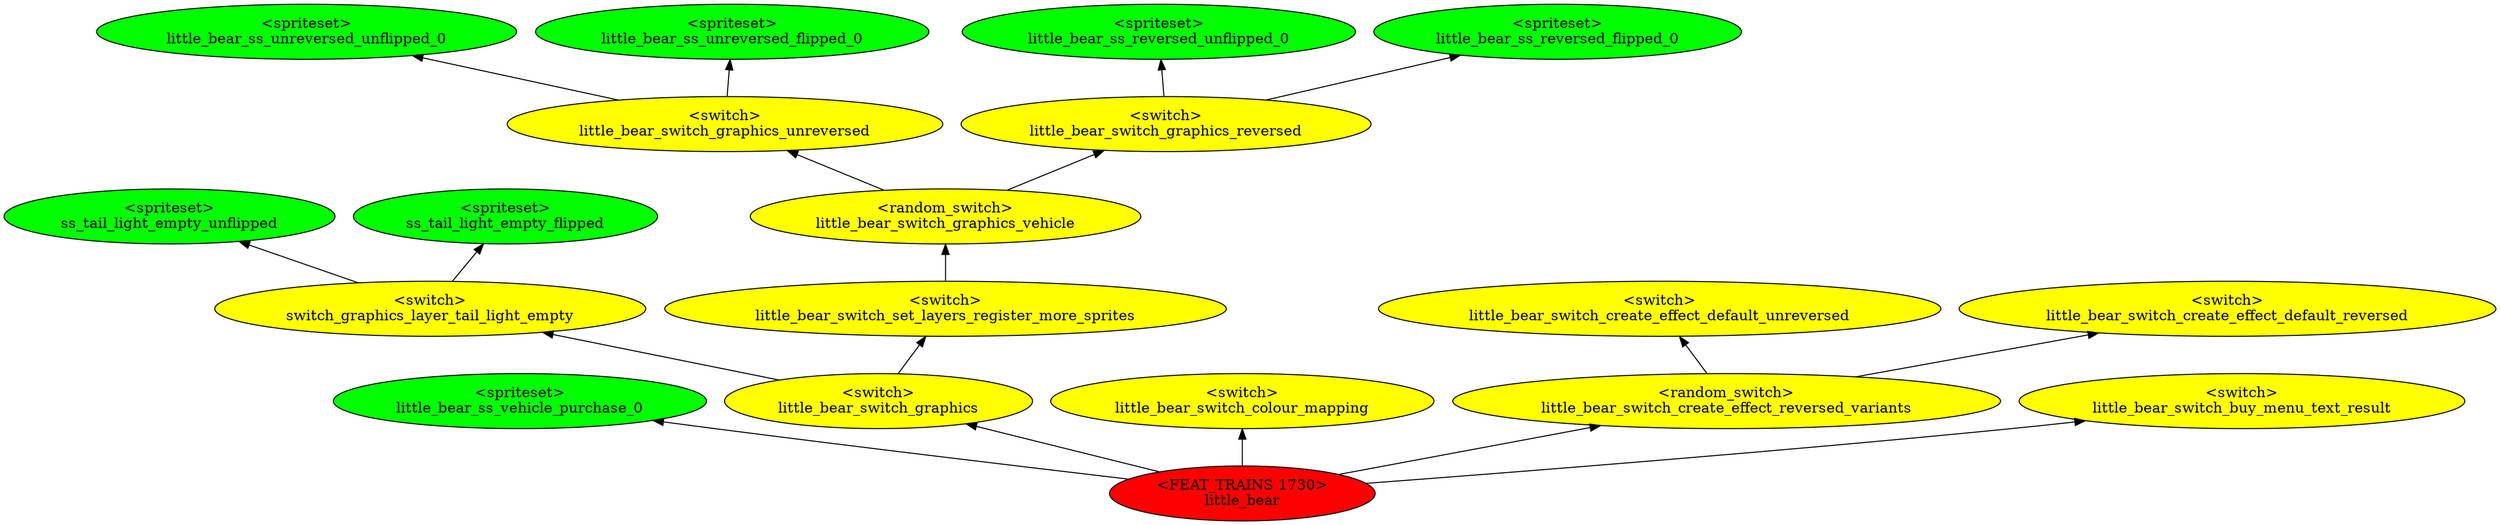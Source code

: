 digraph {
rankdir="BT"
ss_tail_light_empty_unflipped [fillcolor=green style="filled" label="<spriteset>\nss_tail_light_empty_unflipped"]
ss_tail_light_empty_flipped [fillcolor=green style="filled" label="<spriteset>\nss_tail_light_empty_flipped"]
switch_graphics_layer_tail_light_empty [fillcolor=yellow style="filled" label="<switch>\nswitch_graphics_layer_tail_light_empty"]
little_bear_ss_unreversed_unflipped_0 [fillcolor=green style="filled" label="<spriteset>\nlittle_bear_ss_unreversed_unflipped_0"]
little_bear_ss_unreversed_flipped_0 [fillcolor=green style="filled" label="<spriteset>\nlittle_bear_ss_unreversed_flipped_0"]
little_bear_switch_graphics_unreversed [fillcolor=yellow style="filled" label="<switch>\nlittle_bear_switch_graphics_unreversed"]
little_bear_ss_reversed_unflipped_0 [fillcolor=green style="filled" label="<spriteset>\nlittle_bear_ss_reversed_unflipped_0"]
little_bear_ss_reversed_flipped_0 [fillcolor=green style="filled" label="<spriteset>\nlittle_bear_ss_reversed_flipped_0"]
little_bear_switch_graphics_reversed [fillcolor=yellow style="filled" label="<switch>\nlittle_bear_switch_graphics_reversed"]
little_bear_switch_graphics_vehicle [fillcolor=yellow style="filled" label="<random_switch>\nlittle_bear_switch_graphics_vehicle"]
little_bear_ss_vehicle_purchase_0 [fillcolor=green style="filled" label="<spriteset>\nlittle_bear_ss_vehicle_purchase_0"]
little_bear_switch_set_layers_register_more_sprites [fillcolor=yellow style="filled" label="<switch>\nlittle_bear_switch_set_layers_register_more_sprites"]
little_bear_switch_graphics [fillcolor=yellow style="filled" label="<switch>\nlittle_bear_switch_graphics"]
little_bear_switch_colour_mapping [fillcolor=yellow style="filled" label="<switch>\nlittle_bear_switch_colour_mapping"]
little_bear_switch_create_effect_default_unreversed [fillcolor=yellow style="filled" label="<switch>\nlittle_bear_switch_create_effect_default_unreversed"]
little_bear_switch_create_effect_default_reversed [fillcolor=yellow style="filled" label="<switch>\nlittle_bear_switch_create_effect_default_reversed"]
little_bear_switch_create_effect_reversed_variants [fillcolor=yellow style="filled" label="<random_switch>\nlittle_bear_switch_create_effect_reversed_variants"]
little_bear_switch_buy_menu_text_result [fillcolor=yellow style="filled" label="<switch>\nlittle_bear_switch_buy_menu_text_result"]
little_bear [fillcolor=red style="filled" label="<FEAT_TRAINS 1730>\nlittle_bear"]
little_bear_switch_create_effect_reversed_variants->little_bear_switch_create_effect_default_unreversed
little_bear_switch_graphics_reversed->little_bear_ss_reversed_flipped_0
little_bear_switch_graphics->switch_graphics_layer_tail_light_empty
little_bear_switch_graphics_unreversed->little_bear_ss_unreversed_flipped_0
little_bear_switch_graphics_reversed->little_bear_ss_reversed_unflipped_0
little_bear->little_bear_switch_buy_menu_text_result
little_bear->little_bear_switch_colour_mapping
switch_graphics_layer_tail_light_empty->ss_tail_light_empty_flipped
little_bear_switch_create_effect_reversed_variants->little_bear_switch_create_effect_default_reversed
little_bear->little_bear_switch_graphics
little_bear_switch_graphics_vehicle->little_bear_switch_graphics_unreversed
little_bear_switch_set_layers_register_more_sprites->little_bear_switch_graphics_vehicle
little_bear->little_bear_ss_vehicle_purchase_0
little_bear->little_bear_switch_create_effect_reversed_variants
little_bear_switch_graphics->little_bear_switch_set_layers_register_more_sprites
switch_graphics_layer_tail_light_empty->ss_tail_light_empty_unflipped
little_bear_switch_graphics_unreversed->little_bear_ss_unreversed_unflipped_0
little_bear_switch_graphics_vehicle->little_bear_switch_graphics_reversed
}
